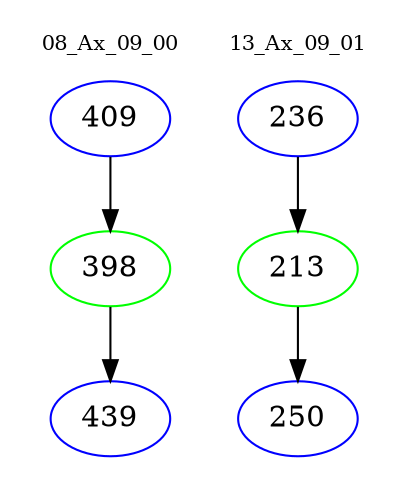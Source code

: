 digraph{
subgraph cluster_0 {
color = white
label = "08_Ax_09_00";
fontsize=10;
T0_409 [label="409", color="blue"]
T0_409 -> T0_398 [color="black"]
T0_398 [label="398", color="green"]
T0_398 -> T0_439 [color="black"]
T0_439 [label="439", color="blue"]
}
subgraph cluster_1 {
color = white
label = "13_Ax_09_01";
fontsize=10;
T1_236 [label="236", color="blue"]
T1_236 -> T1_213 [color="black"]
T1_213 [label="213", color="green"]
T1_213 -> T1_250 [color="black"]
T1_250 [label="250", color="blue"]
}
}
